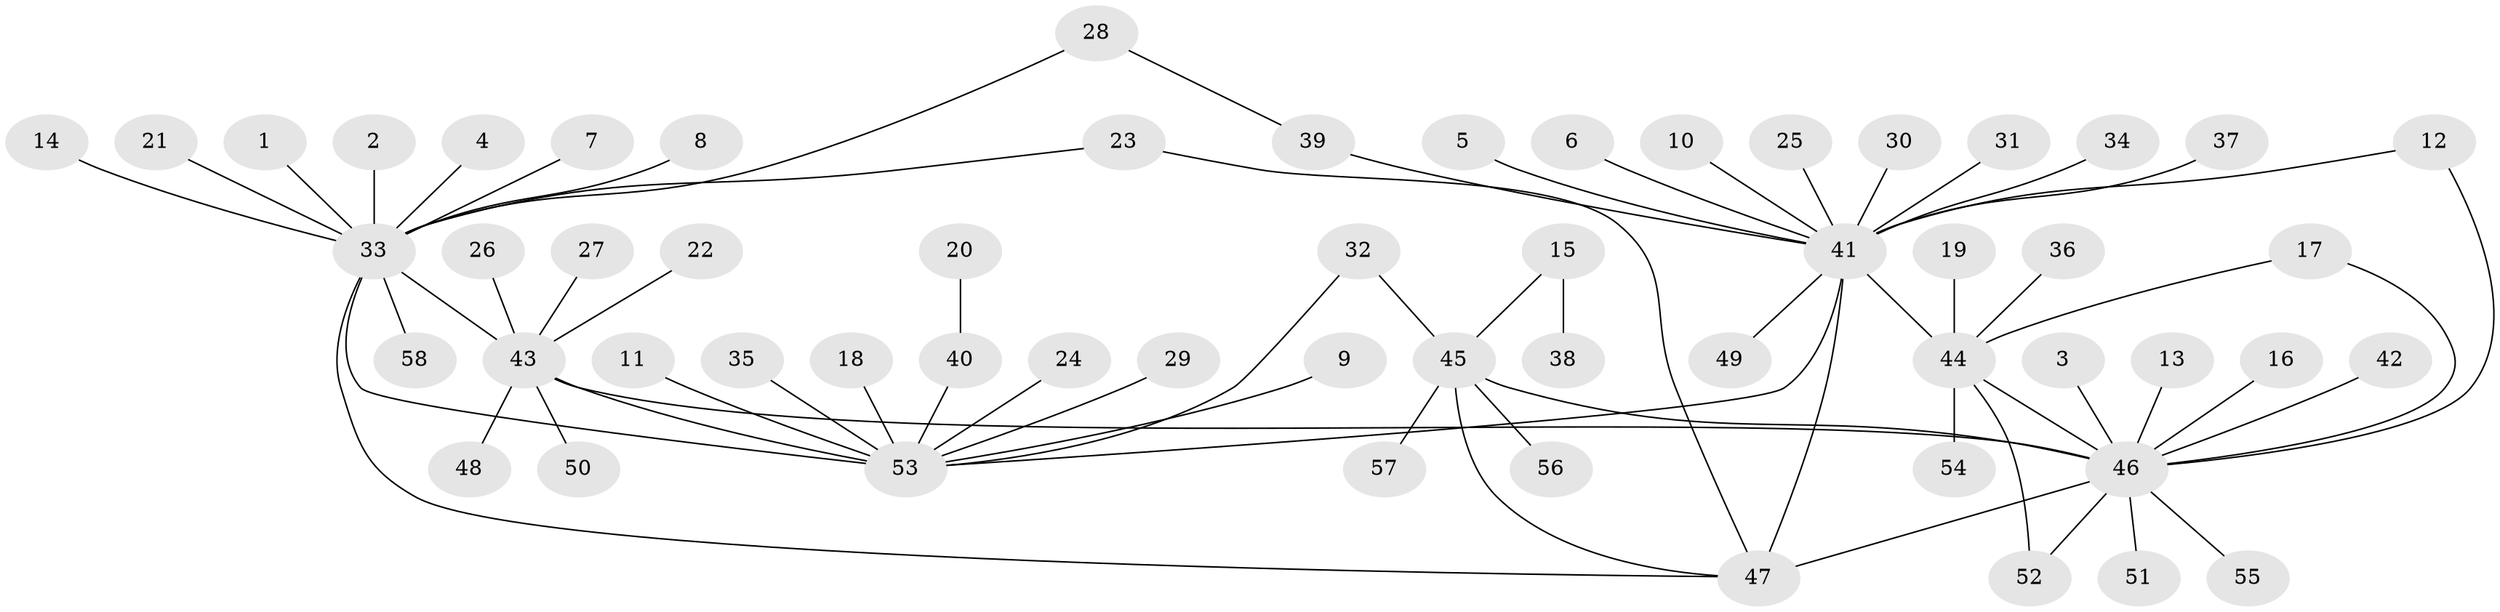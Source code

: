 // original degree distribution, {16: 0.008695652173913044, 7: 0.017391304347826087, 1: 0.5739130434782609, 15: 0.008695652173913044, 10: 0.008695652173913044, 14: 0.008695652173913044, 6: 0.043478260869565216, 4: 0.043478260869565216, 2: 0.20869565217391303, 3: 0.06086956521739131, 5: 0.017391304347826087}
// Generated by graph-tools (version 1.1) at 2025/49/03/09/25 03:49:58]
// undirected, 58 vertices, 68 edges
graph export_dot {
graph [start="1"]
  node [color=gray90,style=filled];
  1;
  2;
  3;
  4;
  5;
  6;
  7;
  8;
  9;
  10;
  11;
  12;
  13;
  14;
  15;
  16;
  17;
  18;
  19;
  20;
  21;
  22;
  23;
  24;
  25;
  26;
  27;
  28;
  29;
  30;
  31;
  32;
  33;
  34;
  35;
  36;
  37;
  38;
  39;
  40;
  41;
  42;
  43;
  44;
  45;
  46;
  47;
  48;
  49;
  50;
  51;
  52;
  53;
  54;
  55;
  56;
  57;
  58;
  1 -- 33 [weight=1.0];
  2 -- 33 [weight=1.0];
  3 -- 46 [weight=1.0];
  4 -- 33 [weight=1.0];
  5 -- 41 [weight=1.0];
  6 -- 41 [weight=1.0];
  7 -- 33 [weight=1.0];
  8 -- 33 [weight=1.0];
  9 -- 53 [weight=1.0];
  10 -- 41 [weight=1.0];
  11 -- 53 [weight=1.0];
  12 -- 41 [weight=1.0];
  12 -- 46 [weight=1.0];
  13 -- 46 [weight=1.0];
  14 -- 33 [weight=1.0];
  15 -- 38 [weight=1.0];
  15 -- 45 [weight=1.0];
  16 -- 46 [weight=1.0];
  17 -- 44 [weight=1.0];
  17 -- 46 [weight=1.0];
  18 -- 53 [weight=1.0];
  19 -- 44 [weight=1.0];
  20 -- 40 [weight=1.0];
  21 -- 33 [weight=1.0];
  22 -- 43 [weight=1.0];
  23 -- 33 [weight=1.0];
  23 -- 47 [weight=1.0];
  24 -- 53 [weight=1.0];
  25 -- 41 [weight=1.0];
  26 -- 43 [weight=1.0];
  27 -- 43 [weight=1.0];
  28 -- 33 [weight=1.0];
  28 -- 39 [weight=1.0];
  29 -- 53 [weight=1.0];
  30 -- 41 [weight=1.0];
  31 -- 41 [weight=1.0];
  32 -- 45 [weight=1.0];
  32 -- 53 [weight=1.0];
  33 -- 43 [weight=1.0];
  33 -- 47 [weight=1.0];
  33 -- 53 [weight=2.0];
  33 -- 58 [weight=1.0];
  34 -- 41 [weight=1.0];
  35 -- 53 [weight=1.0];
  36 -- 44 [weight=1.0];
  37 -- 41 [weight=1.0];
  39 -- 41 [weight=1.0];
  40 -- 53 [weight=1.0];
  41 -- 44 [weight=1.0];
  41 -- 47 [weight=2.0];
  41 -- 49 [weight=1.0];
  41 -- 53 [weight=1.0];
  42 -- 46 [weight=1.0];
  43 -- 46 [weight=2.0];
  43 -- 48 [weight=1.0];
  43 -- 50 [weight=1.0];
  43 -- 53 [weight=1.0];
  44 -- 46 [weight=1.0];
  44 -- 52 [weight=1.0];
  44 -- 54 [weight=1.0];
  45 -- 46 [weight=1.0];
  45 -- 47 [weight=1.0];
  45 -- 56 [weight=1.0];
  45 -- 57 [weight=1.0];
  46 -- 47 [weight=1.0];
  46 -- 51 [weight=1.0];
  46 -- 52 [weight=1.0];
  46 -- 55 [weight=1.0];
}
